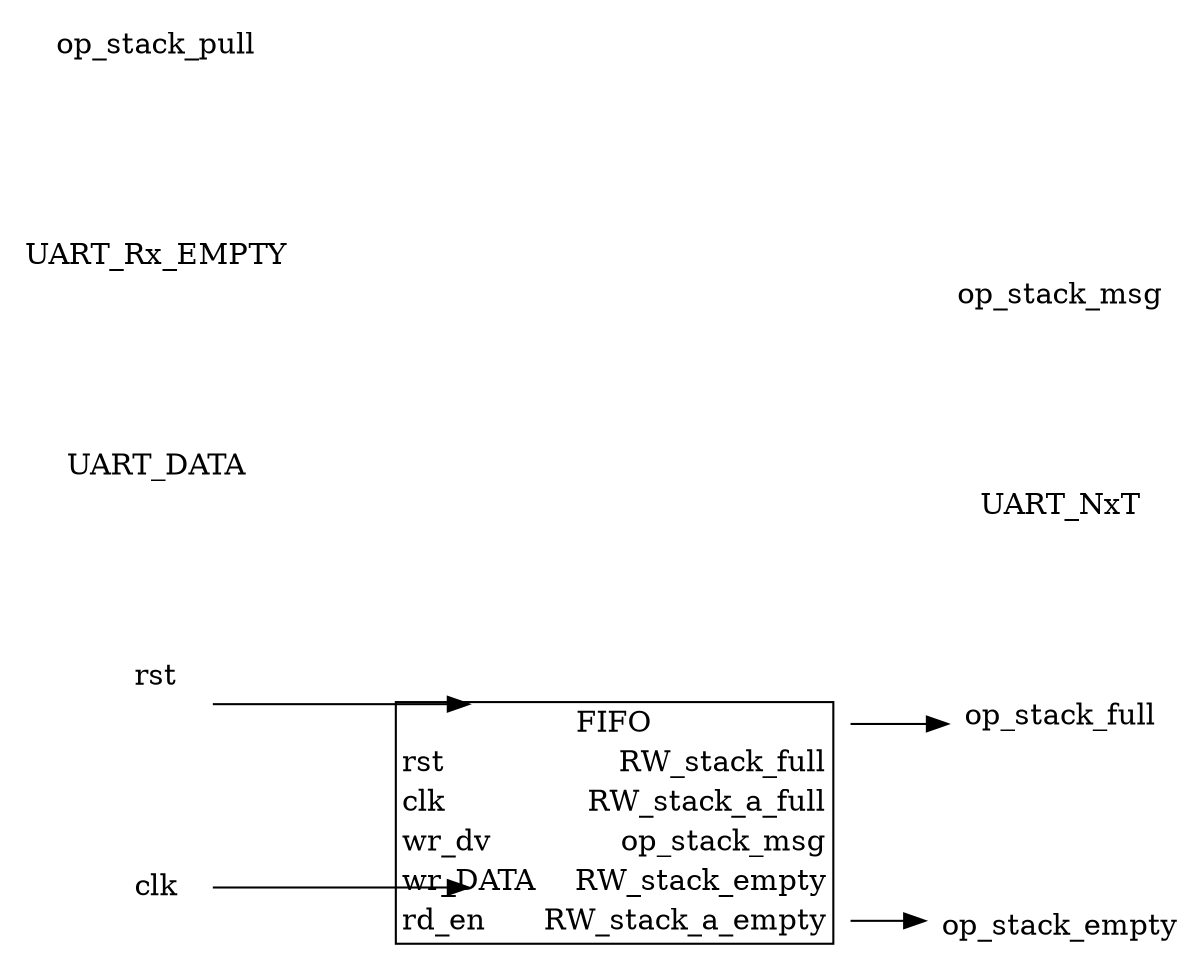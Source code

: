 digraph ULPI_op_stack_states
{
    nodesep = .9;
    splines="ortho";
    rankdir="LR";
    rank="same";

    node [shape="record"];

    subgraph inputs
    {
        rst [shape="none"];
        clk [shape="none"];
        UART_DATA [shape="none"];
        UART_Rx_EMPTY [shape="none"];
        op_stack_pull [shape="none"];
    }
    
    subgraph outputs
    {
        UART_NxT [shape="none"];
        op_stack_msg [shape="none"];
        op_stack_full [shape="none"];
        op_stack_empty [shape="none"];
    }

    subgraph main
    { 
        FIFO [label=<
                     <TABLE BORDER="1" CELLBORDER="0" CELLSPACING="0">
                        <TR>
                            <TD COLSPAN="2">FIFO</TD>
                        </TR>
                        <TR>
                            <TD ALIGN="LEFT" PORT="rst">rst</TD>
                            <TD ALIGN="RIGHT" PORT="RW_stack_full">RW_stack_full</TD>
                        </TR>
                        <TR>
                            <TD ALIGN="LEFT" PORT="clk">clk</TD>
                            <TD ALIGN="RIGHT" PORT="RW_stack_a_full">RW_stack_a_full</TD>
                        </TR>
                        <TR>
                            <TD ALIGN="LEFT" PORT="wr_dv">wr_dv</TD>
                            <TD ALIGN="RIGHT" PORT="op_stack_msg">op_stack_msg</TD>
                        </TR>
                        <TR>
                            <TD ALIGN="LEFT" PORT="wr_DATA">wr_DATA</TD>
                            <TD ALIGN="RIGHT" PORT="RW_stack_empty">RW_stack_empty</TD>
                        </TR>
                        <TR>
                            <TD ALIGN="LEFT" PORT="rd_en">rd_en</TD>
                            <TD ALIGN="RIGHT" PORT="RW_stack_a_empty">RW_stack_a_empty</TD>
                        </TR>
                     </TABLE>
                     >, shape="none"]
    }
    clk -> FIFO:clk;
    rst -> FIFO:rst;

    FIFO:op_stack_full -> op_stack_full;
    FIFO:op_stack_empty -> op_stack_empty;
}